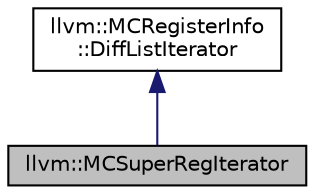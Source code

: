 digraph "llvm::MCSuperRegIterator"
{
 // LATEX_PDF_SIZE
  bgcolor="transparent";
  edge [fontname="Helvetica",fontsize="10",labelfontname="Helvetica",labelfontsize="10"];
  node [fontname="Helvetica",fontsize="10",shape="box"];
  Node1 [label="llvm::MCSuperRegIterator",height=0.2,width=0.4,color="black", fillcolor="grey75", style="filled", fontcolor="black",tooltip="MCSuperRegIterator enumerates all super-registers of Reg."];
  Node2 -> Node1 [dir="back",color="midnightblue",fontsize="10",style="solid",fontname="Helvetica"];
  Node2 [label="llvm::MCRegisterInfo\l::DiffListIterator",height=0.2,width=0.4,color="black",URL="$classllvm_1_1MCRegisterInfo_1_1DiffListIterator.html",tooltip="DiffListIterator - Base iterator class that can traverse the differentially encoded register and regu..."];
}
